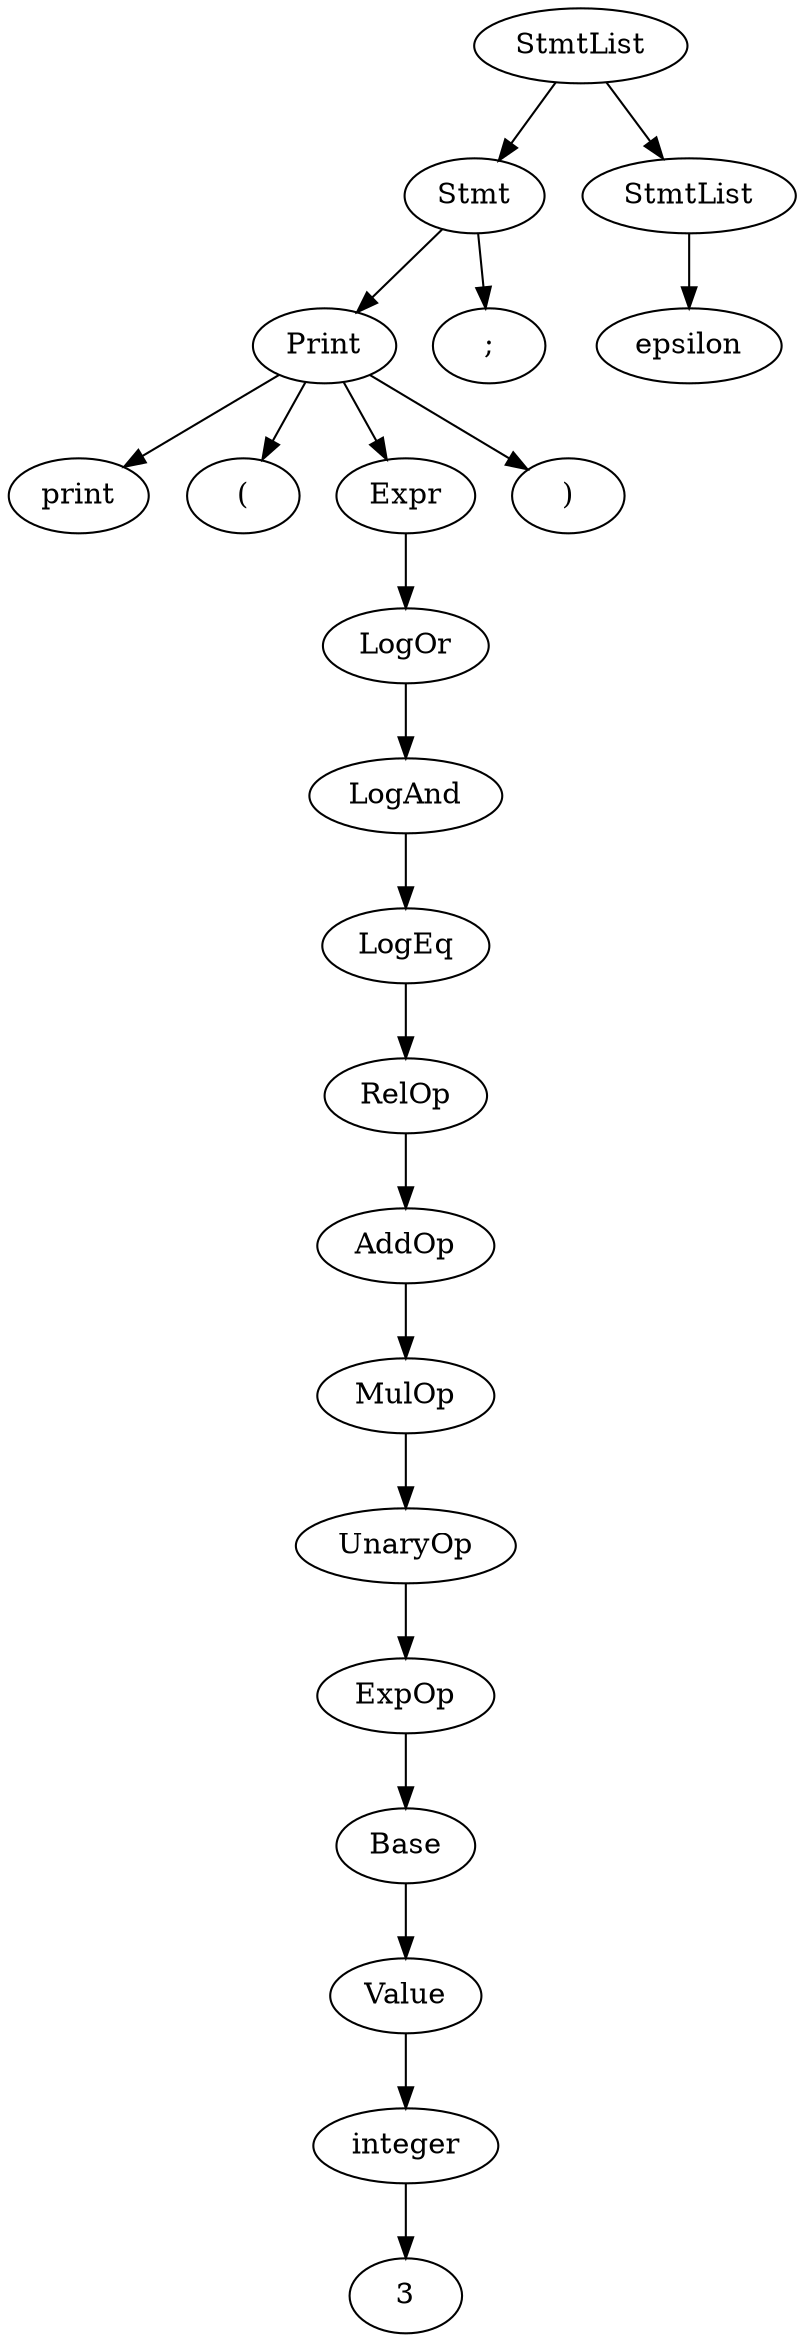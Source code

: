 
digraph "printTest"
{
struct1 [label="StmtList"]
struct2 [label="Stmt"]
struct3 [label="Print"]
struct4 [label="print"]
struct3->struct4
struct5 [label="("]
struct3->struct5
struct6 [label="Expr"]
struct7 [label="LogOr"]
struct8 [label="LogAnd"]
struct9 [label="LogEq"]
struct10 [label="RelOp"]
struct11 [label="AddOp"]
struct12 [label="MulOp"]
struct13 [label="UnaryOp"]
struct14 [label="ExpOp"]
struct15 [label="Base"]
struct16 [label="Value"]
struct17 [label="integer"]
struct18 [label="3"]
struct17->struct18
struct16->struct17
struct15->struct16
struct14->struct15
struct13->struct14
struct12->struct13
struct11->struct12
struct10->struct11
struct9->struct10
struct8->struct9
struct7->struct8
struct6->struct7
struct3->struct6
struct19 [label=")"]
struct3->struct19
struct2->struct3
struct20 [label=";"]
struct2->struct20
struct1->struct2
struct21 [label="StmtList"]
struct22 [label="epsilon"]
struct21->struct22
struct1->struct21
}